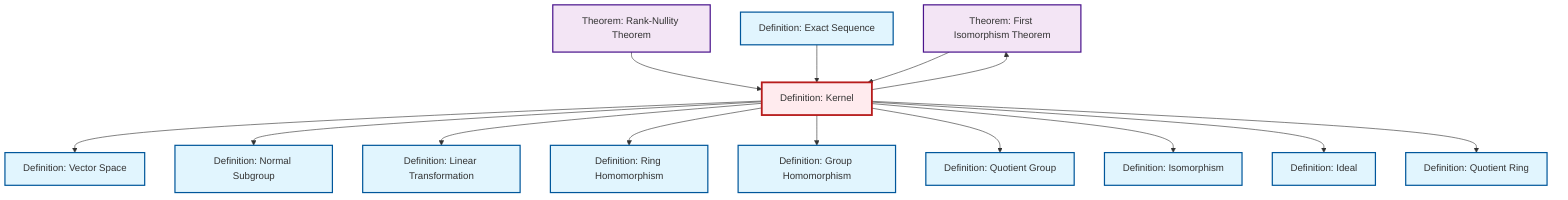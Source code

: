 graph TD
    classDef definition fill:#e1f5fe,stroke:#01579b,stroke-width:2px
    classDef theorem fill:#f3e5f5,stroke:#4a148c,stroke-width:2px
    classDef axiom fill:#fff3e0,stroke:#e65100,stroke-width:2px
    classDef example fill:#e8f5e9,stroke:#1b5e20,stroke-width:2px
    classDef current fill:#ffebee,stroke:#b71c1c,stroke-width:3px
    def-isomorphism["Definition: Isomorphism"]:::definition
    def-vector-space["Definition: Vector Space"]:::definition
    def-ideal["Definition: Ideal"]:::definition
    def-homomorphism["Definition: Group Homomorphism"]:::definition
    def-quotient-group["Definition: Quotient Group"]:::definition
    def-ring-homomorphism["Definition: Ring Homomorphism"]:::definition
    thm-first-isomorphism["Theorem: First Isomorphism Theorem"]:::theorem
    def-exact-sequence["Definition: Exact Sequence"]:::definition
    def-linear-transformation["Definition: Linear Transformation"]:::definition
    def-kernel["Definition: Kernel"]:::definition
    thm-rank-nullity["Theorem: Rank-Nullity Theorem"]:::theorem
    def-normal-subgroup["Definition: Normal Subgroup"]:::definition
    def-quotient-ring["Definition: Quotient Ring"]:::definition
    def-kernel --> def-vector-space
    def-kernel --> thm-first-isomorphism
    def-kernel --> def-normal-subgroup
    def-kernel --> def-linear-transformation
    def-kernel --> def-ring-homomorphism
    thm-rank-nullity --> def-kernel
    def-kernel --> def-homomorphism
    def-kernel --> def-quotient-group
    def-exact-sequence --> def-kernel
    thm-first-isomorphism --> def-kernel
    def-kernel --> def-isomorphism
    def-kernel --> def-ideal
    def-kernel --> def-quotient-ring
    class def-kernel current